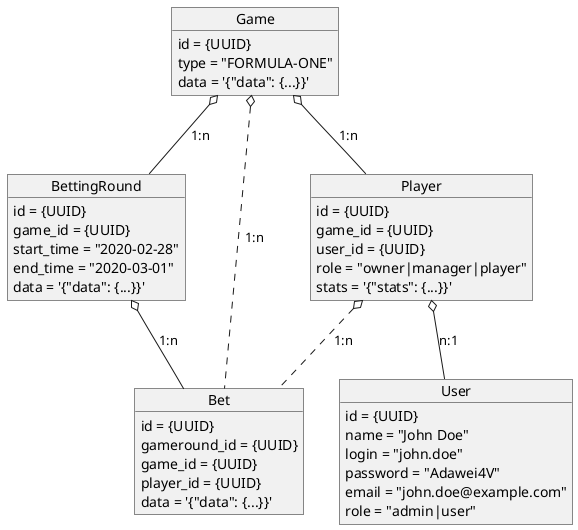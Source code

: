@startuml
'https://plantuml.com/object-diagram

object "Game" as game
game : id = {UUID}
game : type = "FORMULA-ONE"
game : data = '{"data": {...}}'

object "BettingRound" as bettinground
bettinground : id = {UUID}
bettinground : game_id = {UUID}
bettinground : start_time = "2020-02-28"
bettinground : end_time = "2020-03-01"
bettinground : data = '{"data": {...}}'

object "Bet" as bet
bet : id = {UUID}
bet : gameround_id = {UUID}
bet : game_id = {UUID}
bet : player_id = {UUID}
bet : data = '{"data": {...}}'

object "Player" as player
player : id = {UUID}
player : game_id = {UUID}
player : user_id = {UUID}
player : role = "owner|manager|player"
player : stats = '{"stats": {...}}'

object "User" as user
user : id = {UUID}
user : name = "John Doe"
user : login = "john.doe"
user : password = "Adawei4V"
user : email = "john.doe@example.com"
user : role = "admin|user"

game o-- player :"1:n"
game o-- bettinground : "1:n"
game o.. bet : "1:n"

bettinground o-- bet : "1:n"

player o-- user : "n:1"
player o.. bet : "1:n"

@enduml

